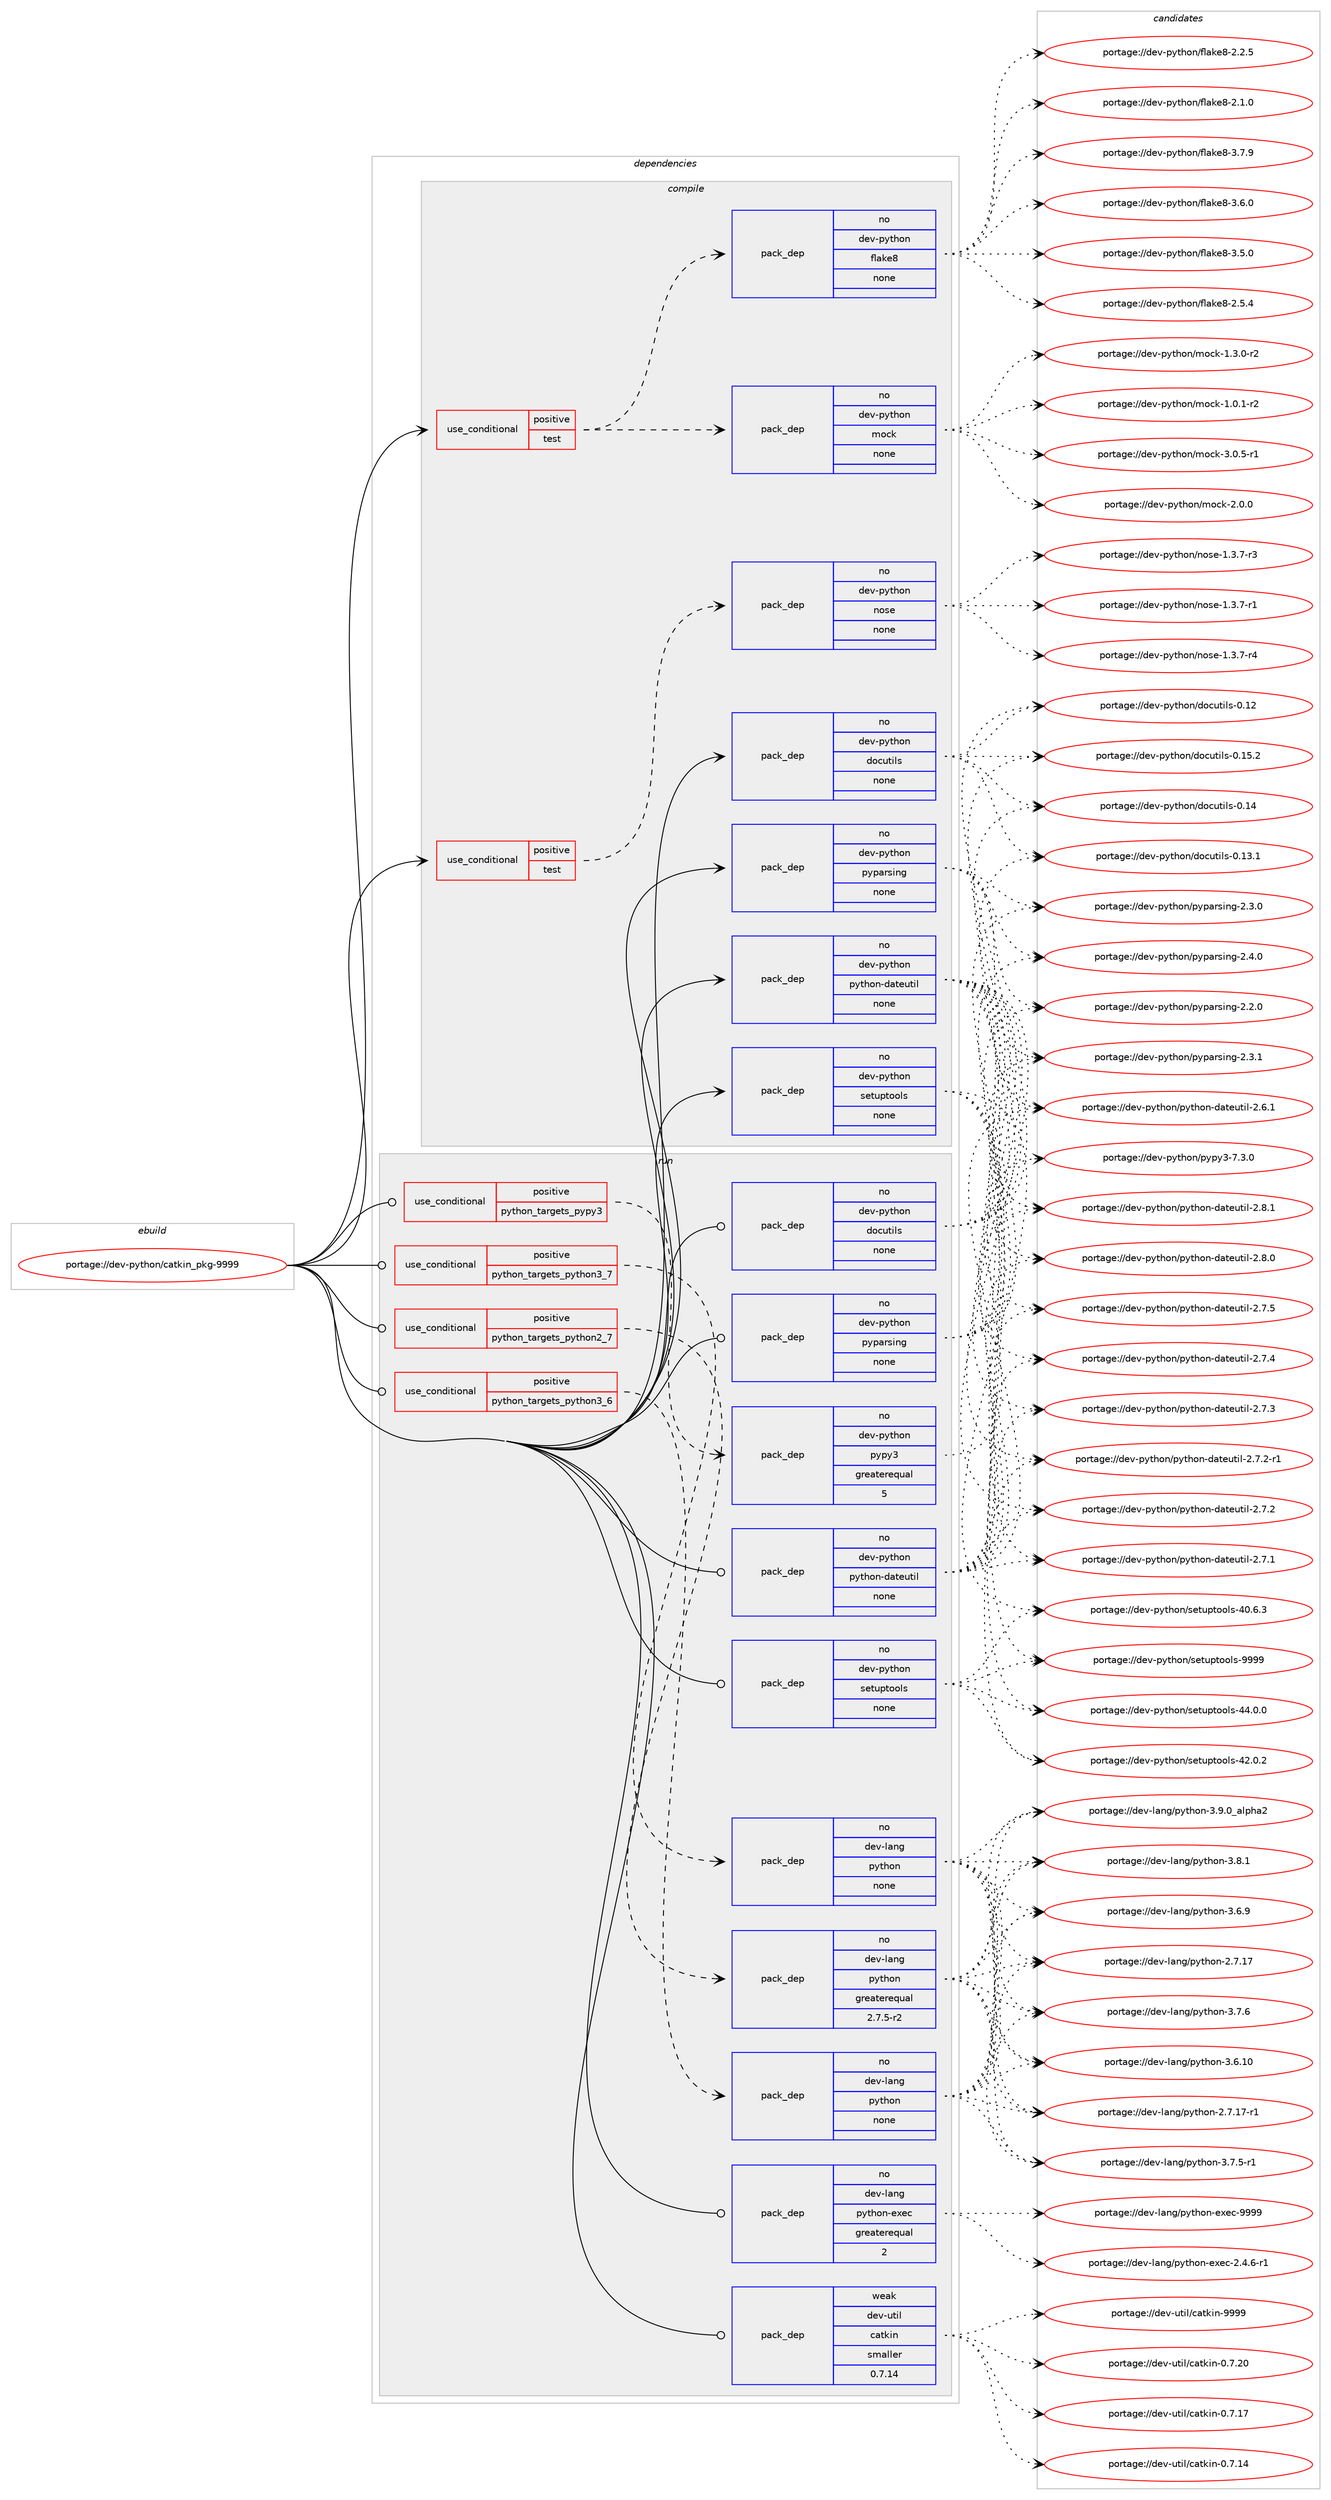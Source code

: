 digraph prolog {

# *************
# Graph options
# *************

newrank=true;
concentrate=true;
compound=true;
graph [rankdir=LR,fontname=Helvetica,fontsize=10,ranksep=1.5];#, ranksep=2.5, nodesep=0.2];
edge  [arrowhead=vee];
node  [fontname=Helvetica,fontsize=10];

# **********
# The ebuild
# **********

subgraph cluster_leftcol {
color=gray;
rank=same;
label=<<i>ebuild</i>>;
id [label="portage://dev-python/catkin_pkg-9999", color=red, width=4, href="../dev-python/catkin_pkg-9999.svg"];
}

# ****************
# The dependencies
# ****************

subgraph cluster_midcol {
color=gray;
label=<<i>dependencies</i>>;
subgraph cluster_compile {
fillcolor="#eeeeee";
style=filled;
label=<<i>compile</i>>;
subgraph cond117993 {
dependency467893 [label=<<TABLE BORDER="0" CELLBORDER="1" CELLSPACING="0" CELLPADDING="4"><TR><TD ROWSPAN="3" CELLPADDING="10">use_conditional</TD></TR><TR><TD>positive</TD></TR><TR><TD>test</TD></TR></TABLE>>, shape=none, color=red];
subgraph pack344893 {
dependency467894 [label=<<TABLE BORDER="0" CELLBORDER="1" CELLSPACING="0" CELLPADDING="4" WIDTH="220"><TR><TD ROWSPAN="6" CELLPADDING="30">pack_dep</TD></TR><TR><TD WIDTH="110">no</TD></TR><TR><TD>dev-python</TD></TR><TR><TD>flake8</TD></TR><TR><TD>none</TD></TR><TR><TD></TD></TR></TABLE>>, shape=none, color=blue];
}
dependency467893:e -> dependency467894:w [weight=20,style="dashed",arrowhead="vee"];
subgraph pack344894 {
dependency467895 [label=<<TABLE BORDER="0" CELLBORDER="1" CELLSPACING="0" CELLPADDING="4" WIDTH="220"><TR><TD ROWSPAN="6" CELLPADDING="30">pack_dep</TD></TR><TR><TD WIDTH="110">no</TD></TR><TR><TD>dev-python</TD></TR><TR><TD>mock</TD></TR><TR><TD>none</TD></TR><TR><TD></TD></TR></TABLE>>, shape=none, color=blue];
}
dependency467893:e -> dependency467895:w [weight=20,style="dashed",arrowhead="vee"];
}
id:e -> dependency467893:w [weight=20,style="solid",arrowhead="vee"];
subgraph cond117994 {
dependency467896 [label=<<TABLE BORDER="0" CELLBORDER="1" CELLSPACING="0" CELLPADDING="4"><TR><TD ROWSPAN="3" CELLPADDING="10">use_conditional</TD></TR><TR><TD>positive</TD></TR><TR><TD>test</TD></TR></TABLE>>, shape=none, color=red];
subgraph pack344895 {
dependency467897 [label=<<TABLE BORDER="0" CELLBORDER="1" CELLSPACING="0" CELLPADDING="4" WIDTH="220"><TR><TD ROWSPAN="6" CELLPADDING="30">pack_dep</TD></TR><TR><TD WIDTH="110">no</TD></TR><TR><TD>dev-python</TD></TR><TR><TD>nose</TD></TR><TR><TD>none</TD></TR><TR><TD></TD></TR></TABLE>>, shape=none, color=blue];
}
dependency467896:e -> dependency467897:w [weight=20,style="dashed",arrowhead="vee"];
}
id:e -> dependency467896:w [weight=20,style="solid",arrowhead="vee"];
subgraph pack344896 {
dependency467898 [label=<<TABLE BORDER="0" CELLBORDER="1" CELLSPACING="0" CELLPADDING="4" WIDTH="220"><TR><TD ROWSPAN="6" CELLPADDING="30">pack_dep</TD></TR><TR><TD WIDTH="110">no</TD></TR><TR><TD>dev-python</TD></TR><TR><TD>docutils</TD></TR><TR><TD>none</TD></TR><TR><TD></TD></TR></TABLE>>, shape=none, color=blue];
}
id:e -> dependency467898:w [weight=20,style="solid",arrowhead="vee"];
subgraph pack344897 {
dependency467899 [label=<<TABLE BORDER="0" CELLBORDER="1" CELLSPACING="0" CELLPADDING="4" WIDTH="220"><TR><TD ROWSPAN="6" CELLPADDING="30">pack_dep</TD></TR><TR><TD WIDTH="110">no</TD></TR><TR><TD>dev-python</TD></TR><TR><TD>pyparsing</TD></TR><TR><TD>none</TD></TR><TR><TD></TD></TR></TABLE>>, shape=none, color=blue];
}
id:e -> dependency467899:w [weight=20,style="solid",arrowhead="vee"];
subgraph pack344898 {
dependency467900 [label=<<TABLE BORDER="0" CELLBORDER="1" CELLSPACING="0" CELLPADDING="4" WIDTH="220"><TR><TD ROWSPAN="6" CELLPADDING="30">pack_dep</TD></TR><TR><TD WIDTH="110">no</TD></TR><TR><TD>dev-python</TD></TR><TR><TD>python-dateutil</TD></TR><TR><TD>none</TD></TR><TR><TD></TD></TR></TABLE>>, shape=none, color=blue];
}
id:e -> dependency467900:w [weight=20,style="solid",arrowhead="vee"];
subgraph pack344899 {
dependency467901 [label=<<TABLE BORDER="0" CELLBORDER="1" CELLSPACING="0" CELLPADDING="4" WIDTH="220"><TR><TD ROWSPAN="6" CELLPADDING="30">pack_dep</TD></TR><TR><TD WIDTH="110">no</TD></TR><TR><TD>dev-python</TD></TR><TR><TD>setuptools</TD></TR><TR><TD>none</TD></TR><TR><TD></TD></TR></TABLE>>, shape=none, color=blue];
}
id:e -> dependency467901:w [weight=20,style="solid",arrowhead="vee"];
}
subgraph cluster_compileandrun {
fillcolor="#eeeeee";
style=filled;
label=<<i>compile and run</i>>;
}
subgraph cluster_run {
fillcolor="#eeeeee";
style=filled;
label=<<i>run</i>>;
subgraph cond117995 {
dependency467902 [label=<<TABLE BORDER="0" CELLBORDER="1" CELLSPACING="0" CELLPADDING="4"><TR><TD ROWSPAN="3" CELLPADDING="10">use_conditional</TD></TR><TR><TD>positive</TD></TR><TR><TD>python_targets_pypy3</TD></TR></TABLE>>, shape=none, color=red];
subgraph pack344900 {
dependency467903 [label=<<TABLE BORDER="0" CELLBORDER="1" CELLSPACING="0" CELLPADDING="4" WIDTH="220"><TR><TD ROWSPAN="6" CELLPADDING="30">pack_dep</TD></TR><TR><TD WIDTH="110">no</TD></TR><TR><TD>dev-python</TD></TR><TR><TD>pypy3</TD></TR><TR><TD>greaterequal</TD></TR><TR><TD>5</TD></TR></TABLE>>, shape=none, color=blue];
}
dependency467902:e -> dependency467903:w [weight=20,style="dashed",arrowhead="vee"];
}
id:e -> dependency467902:w [weight=20,style="solid",arrowhead="odot"];
subgraph cond117996 {
dependency467904 [label=<<TABLE BORDER="0" CELLBORDER="1" CELLSPACING="0" CELLPADDING="4"><TR><TD ROWSPAN="3" CELLPADDING="10">use_conditional</TD></TR><TR><TD>positive</TD></TR><TR><TD>python_targets_python2_7</TD></TR></TABLE>>, shape=none, color=red];
subgraph pack344901 {
dependency467905 [label=<<TABLE BORDER="0" CELLBORDER="1" CELLSPACING="0" CELLPADDING="4" WIDTH="220"><TR><TD ROWSPAN="6" CELLPADDING="30">pack_dep</TD></TR><TR><TD WIDTH="110">no</TD></TR><TR><TD>dev-lang</TD></TR><TR><TD>python</TD></TR><TR><TD>greaterequal</TD></TR><TR><TD>2.7.5-r2</TD></TR></TABLE>>, shape=none, color=blue];
}
dependency467904:e -> dependency467905:w [weight=20,style="dashed",arrowhead="vee"];
}
id:e -> dependency467904:w [weight=20,style="solid",arrowhead="odot"];
subgraph cond117997 {
dependency467906 [label=<<TABLE BORDER="0" CELLBORDER="1" CELLSPACING="0" CELLPADDING="4"><TR><TD ROWSPAN="3" CELLPADDING="10">use_conditional</TD></TR><TR><TD>positive</TD></TR><TR><TD>python_targets_python3_6</TD></TR></TABLE>>, shape=none, color=red];
subgraph pack344902 {
dependency467907 [label=<<TABLE BORDER="0" CELLBORDER="1" CELLSPACING="0" CELLPADDING="4" WIDTH="220"><TR><TD ROWSPAN="6" CELLPADDING="30">pack_dep</TD></TR><TR><TD WIDTH="110">no</TD></TR><TR><TD>dev-lang</TD></TR><TR><TD>python</TD></TR><TR><TD>none</TD></TR><TR><TD></TD></TR></TABLE>>, shape=none, color=blue];
}
dependency467906:e -> dependency467907:w [weight=20,style="dashed",arrowhead="vee"];
}
id:e -> dependency467906:w [weight=20,style="solid",arrowhead="odot"];
subgraph cond117998 {
dependency467908 [label=<<TABLE BORDER="0" CELLBORDER="1" CELLSPACING="0" CELLPADDING="4"><TR><TD ROWSPAN="3" CELLPADDING="10">use_conditional</TD></TR><TR><TD>positive</TD></TR><TR><TD>python_targets_python3_7</TD></TR></TABLE>>, shape=none, color=red];
subgraph pack344903 {
dependency467909 [label=<<TABLE BORDER="0" CELLBORDER="1" CELLSPACING="0" CELLPADDING="4" WIDTH="220"><TR><TD ROWSPAN="6" CELLPADDING="30">pack_dep</TD></TR><TR><TD WIDTH="110">no</TD></TR><TR><TD>dev-lang</TD></TR><TR><TD>python</TD></TR><TR><TD>none</TD></TR><TR><TD></TD></TR></TABLE>>, shape=none, color=blue];
}
dependency467908:e -> dependency467909:w [weight=20,style="dashed",arrowhead="vee"];
}
id:e -> dependency467908:w [weight=20,style="solid",arrowhead="odot"];
subgraph pack344904 {
dependency467910 [label=<<TABLE BORDER="0" CELLBORDER="1" CELLSPACING="0" CELLPADDING="4" WIDTH="220"><TR><TD ROWSPAN="6" CELLPADDING="30">pack_dep</TD></TR><TR><TD WIDTH="110">no</TD></TR><TR><TD>dev-lang</TD></TR><TR><TD>python-exec</TD></TR><TR><TD>greaterequal</TD></TR><TR><TD>2</TD></TR></TABLE>>, shape=none, color=blue];
}
id:e -> dependency467910:w [weight=20,style="solid",arrowhead="odot"];
subgraph pack344905 {
dependency467911 [label=<<TABLE BORDER="0" CELLBORDER="1" CELLSPACING="0" CELLPADDING="4" WIDTH="220"><TR><TD ROWSPAN="6" CELLPADDING="30">pack_dep</TD></TR><TR><TD WIDTH="110">no</TD></TR><TR><TD>dev-python</TD></TR><TR><TD>docutils</TD></TR><TR><TD>none</TD></TR><TR><TD></TD></TR></TABLE>>, shape=none, color=blue];
}
id:e -> dependency467911:w [weight=20,style="solid",arrowhead="odot"];
subgraph pack344906 {
dependency467912 [label=<<TABLE BORDER="0" CELLBORDER="1" CELLSPACING="0" CELLPADDING="4" WIDTH="220"><TR><TD ROWSPAN="6" CELLPADDING="30">pack_dep</TD></TR><TR><TD WIDTH="110">no</TD></TR><TR><TD>dev-python</TD></TR><TR><TD>pyparsing</TD></TR><TR><TD>none</TD></TR><TR><TD></TD></TR></TABLE>>, shape=none, color=blue];
}
id:e -> dependency467912:w [weight=20,style="solid",arrowhead="odot"];
subgraph pack344907 {
dependency467913 [label=<<TABLE BORDER="0" CELLBORDER="1" CELLSPACING="0" CELLPADDING="4" WIDTH="220"><TR><TD ROWSPAN="6" CELLPADDING="30">pack_dep</TD></TR><TR><TD WIDTH="110">no</TD></TR><TR><TD>dev-python</TD></TR><TR><TD>python-dateutil</TD></TR><TR><TD>none</TD></TR><TR><TD></TD></TR></TABLE>>, shape=none, color=blue];
}
id:e -> dependency467913:w [weight=20,style="solid",arrowhead="odot"];
subgraph pack344908 {
dependency467914 [label=<<TABLE BORDER="0" CELLBORDER="1" CELLSPACING="0" CELLPADDING="4" WIDTH="220"><TR><TD ROWSPAN="6" CELLPADDING="30">pack_dep</TD></TR><TR><TD WIDTH="110">no</TD></TR><TR><TD>dev-python</TD></TR><TR><TD>setuptools</TD></TR><TR><TD>none</TD></TR><TR><TD></TD></TR></TABLE>>, shape=none, color=blue];
}
id:e -> dependency467914:w [weight=20,style="solid",arrowhead="odot"];
subgraph pack344909 {
dependency467915 [label=<<TABLE BORDER="0" CELLBORDER="1" CELLSPACING="0" CELLPADDING="4" WIDTH="220"><TR><TD ROWSPAN="6" CELLPADDING="30">pack_dep</TD></TR><TR><TD WIDTH="110">weak</TD></TR><TR><TD>dev-util</TD></TR><TR><TD>catkin</TD></TR><TR><TD>smaller</TD></TR><TR><TD>0.7.14</TD></TR></TABLE>>, shape=none, color=blue];
}
id:e -> dependency467915:w [weight=20,style="solid",arrowhead="odot"];
}
}

# **************
# The candidates
# **************

subgraph cluster_choices {
rank=same;
color=gray;
label=<<i>candidates</i>>;

subgraph choice344893 {
color=black;
nodesep=1;
choice10010111845112121116104111110471021089710710156455146554657 [label="portage://dev-python/flake8-3.7.9", color=red, width=4,href="../dev-python/flake8-3.7.9.svg"];
choice10010111845112121116104111110471021089710710156455146544648 [label="portage://dev-python/flake8-3.6.0", color=red, width=4,href="../dev-python/flake8-3.6.0.svg"];
choice10010111845112121116104111110471021089710710156455146534648 [label="portage://dev-python/flake8-3.5.0", color=red, width=4,href="../dev-python/flake8-3.5.0.svg"];
choice10010111845112121116104111110471021089710710156455046534652 [label="portage://dev-python/flake8-2.5.4", color=red, width=4,href="../dev-python/flake8-2.5.4.svg"];
choice10010111845112121116104111110471021089710710156455046504653 [label="portage://dev-python/flake8-2.2.5", color=red, width=4,href="../dev-python/flake8-2.2.5.svg"];
choice10010111845112121116104111110471021089710710156455046494648 [label="portage://dev-python/flake8-2.1.0", color=red, width=4,href="../dev-python/flake8-2.1.0.svg"];
dependency467894:e -> choice10010111845112121116104111110471021089710710156455146554657:w [style=dotted,weight="100"];
dependency467894:e -> choice10010111845112121116104111110471021089710710156455146544648:w [style=dotted,weight="100"];
dependency467894:e -> choice10010111845112121116104111110471021089710710156455146534648:w [style=dotted,weight="100"];
dependency467894:e -> choice10010111845112121116104111110471021089710710156455046534652:w [style=dotted,weight="100"];
dependency467894:e -> choice10010111845112121116104111110471021089710710156455046504653:w [style=dotted,weight="100"];
dependency467894:e -> choice10010111845112121116104111110471021089710710156455046494648:w [style=dotted,weight="100"];
}
subgraph choice344894 {
color=black;
nodesep=1;
choice1001011184511212111610411111047109111991074551464846534511449 [label="portage://dev-python/mock-3.0.5-r1", color=red, width=4,href="../dev-python/mock-3.0.5-r1.svg"];
choice100101118451121211161041111104710911199107455046484648 [label="portage://dev-python/mock-2.0.0", color=red, width=4,href="../dev-python/mock-2.0.0.svg"];
choice1001011184511212111610411111047109111991074549465146484511450 [label="portage://dev-python/mock-1.3.0-r2", color=red, width=4,href="../dev-python/mock-1.3.0-r2.svg"];
choice1001011184511212111610411111047109111991074549464846494511450 [label="portage://dev-python/mock-1.0.1-r2", color=red, width=4,href="../dev-python/mock-1.0.1-r2.svg"];
dependency467895:e -> choice1001011184511212111610411111047109111991074551464846534511449:w [style=dotted,weight="100"];
dependency467895:e -> choice100101118451121211161041111104710911199107455046484648:w [style=dotted,weight="100"];
dependency467895:e -> choice1001011184511212111610411111047109111991074549465146484511450:w [style=dotted,weight="100"];
dependency467895:e -> choice1001011184511212111610411111047109111991074549464846494511450:w [style=dotted,weight="100"];
}
subgraph choice344895 {
color=black;
nodesep=1;
choice10010111845112121116104111110471101111151014549465146554511452 [label="portage://dev-python/nose-1.3.7-r4", color=red, width=4,href="../dev-python/nose-1.3.7-r4.svg"];
choice10010111845112121116104111110471101111151014549465146554511451 [label="portage://dev-python/nose-1.3.7-r3", color=red, width=4,href="../dev-python/nose-1.3.7-r3.svg"];
choice10010111845112121116104111110471101111151014549465146554511449 [label="portage://dev-python/nose-1.3.7-r1", color=red, width=4,href="../dev-python/nose-1.3.7-r1.svg"];
dependency467897:e -> choice10010111845112121116104111110471101111151014549465146554511452:w [style=dotted,weight="100"];
dependency467897:e -> choice10010111845112121116104111110471101111151014549465146554511451:w [style=dotted,weight="100"];
dependency467897:e -> choice10010111845112121116104111110471101111151014549465146554511449:w [style=dotted,weight="100"];
}
subgraph choice344896 {
color=black;
nodesep=1;
choice10010111845112121116104111110471001119911711610510811545484649534650 [label="portage://dev-python/docutils-0.15.2", color=red, width=4,href="../dev-python/docutils-0.15.2.svg"];
choice1001011184511212111610411111047100111991171161051081154548464952 [label="portage://dev-python/docutils-0.14", color=red, width=4,href="../dev-python/docutils-0.14.svg"];
choice10010111845112121116104111110471001119911711610510811545484649514649 [label="portage://dev-python/docutils-0.13.1", color=red, width=4,href="../dev-python/docutils-0.13.1.svg"];
choice1001011184511212111610411111047100111991171161051081154548464950 [label="portage://dev-python/docutils-0.12", color=red, width=4,href="../dev-python/docutils-0.12.svg"];
dependency467898:e -> choice10010111845112121116104111110471001119911711610510811545484649534650:w [style=dotted,weight="100"];
dependency467898:e -> choice1001011184511212111610411111047100111991171161051081154548464952:w [style=dotted,weight="100"];
dependency467898:e -> choice10010111845112121116104111110471001119911711610510811545484649514649:w [style=dotted,weight="100"];
dependency467898:e -> choice1001011184511212111610411111047100111991171161051081154548464950:w [style=dotted,weight="100"];
}
subgraph choice344897 {
color=black;
nodesep=1;
choice100101118451121211161041111104711212111297114115105110103455046524648 [label="portage://dev-python/pyparsing-2.4.0", color=red, width=4,href="../dev-python/pyparsing-2.4.0.svg"];
choice100101118451121211161041111104711212111297114115105110103455046514649 [label="portage://dev-python/pyparsing-2.3.1", color=red, width=4,href="../dev-python/pyparsing-2.3.1.svg"];
choice100101118451121211161041111104711212111297114115105110103455046514648 [label="portage://dev-python/pyparsing-2.3.0", color=red, width=4,href="../dev-python/pyparsing-2.3.0.svg"];
choice100101118451121211161041111104711212111297114115105110103455046504648 [label="portage://dev-python/pyparsing-2.2.0", color=red, width=4,href="../dev-python/pyparsing-2.2.0.svg"];
dependency467899:e -> choice100101118451121211161041111104711212111297114115105110103455046524648:w [style=dotted,weight="100"];
dependency467899:e -> choice100101118451121211161041111104711212111297114115105110103455046514649:w [style=dotted,weight="100"];
dependency467899:e -> choice100101118451121211161041111104711212111297114115105110103455046514648:w [style=dotted,weight="100"];
dependency467899:e -> choice100101118451121211161041111104711212111297114115105110103455046504648:w [style=dotted,weight="100"];
}
subgraph choice344898 {
color=black;
nodesep=1;
choice10010111845112121116104111110471121211161041111104510097116101117116105108455046564649 [label="portage://dev-python/python-dateutil-2.8.1", color=red, width=4,href="../dev-python/python-dateutil-2.8.1.svg"];
choice10010111845112121116104111110471121211161041111104510097116101117116105108455046564648 [label="portage://dev-python/python-dateutil-2.8.0", color=red, width=4,href="../dev-python/python-dateutil-2.8.0.svg"];
choice10010111845112121116104111110471121211161041111104510097116101117116105108455046554653 [label="portage://dev-python/python-dateutil-2.7.5", color=red, width=4,href="../dev-python/python-dateutil-2.7.5.svg"];
choice10010111845112121116104111110471121211161041111104510097116101117116105108455046554652 [label="portage://dev-python/python-dateutil-2.7.4", color=red, width=4,href="../dev-python/python-dateutil-2.7.4.svg"];
choice10010111845112121116104111110471121211161041111104510097116101117116105108455046554651 [label="portage://dev-python/python-dateutil-2.7.3", color=red, width=4,href="../dev-python/python-dateutil-2.7.3.svg"];
choice100101118451121211161041111104711212111610411111045100971161011171161051084550465546504511449 [label="portage://dev-python/python-dateutil-2.7.2-r1", color=red, width=4,href="../dev-python/python-dateutil-2.7.2-r1.svg"];
choice10010111845112121116104111110471121211161041111104510097116101117116105108455046554650 [label="portage://dev-python/python-dateutil-2.7.2", color=red, width=4,href="../dev-python/python-dateutil-2.7.2.svg"];
choice10010111845112121116104111110471121211161041111104510097116101117116105108455046554649 [label="portage://dev-python/python-dateutil-2.7.1", color=red, width=4,href="../dev-python/python-dateutil-2.7.1.svg"];
choice10010111845112121116104111110471121211161041111104510097116101117116105108455046544649 [label="portage://dev-python/python-dateutil-2.6.1", color=red, width=4,href="../dev-python/python-dateutil-2.6.1.svg"];
dependency467900:e -> choice10010111845112121116104111110471121211161041111104510097116101117116105108455046564649:w [style=dotted,weight="100"];
dependency467900:e -> choice10010111845112121116104111110471121211161041111104510097116101117116105108455046564648:w [style=dotted,weight="100"];
dependency467900:e -> choice10010111845112121116104111110471121211161041111104510097116101117116105108455046554653:w [style=dotted,weight="100"];
dependency467900:e -> choice10010111845112121116104111110471121211161041111104510097116101117116105108455046554652:w [style=dotted,weight="100"];
dependency467900:e -> choice10010111845112121116104111110471121211161041111104510097116101117116105108455046554651:w [style=dotted,weight="100"];
dependency467900:e -> choice100101118451121211161041111104711212111610411111045100971161011171161051084550465546504511449:w [style=dotted,weight="100"];
dependency467900:e -> choice10010111845112121116104111110471121211161041111104510097116101117116105108455046554650:w [style=dotted,weight="100"];
dependency467900:e -> choice10010111845112121116104111110471121211161041111104510097116101117116105108455046554649:w [style=dotted,weight="100"];
dependency467900:e -> choice10010111845112121116104111110471121211161041111104510097116101117116105108455046544649:w [style=dotted,weight="100"];
}
subgraph choice344899 {
color=black;
nodesep=1;
choice10010111845112121116104111110471151011161171121161111111081154557575757 [label="portage://dev-python/setuptools-9999", color=red, width=4,href="../dev-python/setuptools-9999.svg"];
choice100101118451121211161041111104711510111611711211611111110811545525246484648 [label="portage://dev-python/setuptools-44.0.0", color=red, width=4,href="../dev-python/setuptools-44.0.0.svg"];
choice100101118451121211161041111104711510111611711211611111110811545525046484650 [label="portage://dev-python/setuptools-42.0.2", color=red, width=4,href="../dev-python/setuptools-42.0.2.svg"];
choice100101118451121211161041111104711510111611711211611111110811545524846544651 [label="portage://dev-python/setuptools-40.6.3", color=red, width=4,href="../dev-python/setuptools-40.6.3.svg"];
dependency467901:e -> choice10010111845112121116104111110471151011161171121161111111081154557575757:w [style=dotted,weight="100"];
dependency467901:e -> choice100101118451121211161041111104711510111611711211611111110811545525246484648:w [style=dotted,weight="100"];
dependency467901:e -> choice100101118451121211161041111104711510111611711211611111110811545525046484650:w [style=dotted,weight="100"];
dependency467901:e -> choice100101118451121211161041111104711510111611711211611111110811545524846544651:w [style=dotted,weight="100"];
}
subgraph choice344900 {
color=black;
nodesep=1;
choice100101118451121211161041111104711212111212151455546514648 [label="portage://dev-python/pypy3-7.3.0", color=red, width=4,href="../dev-python/pypy3-7.3.0.svg"];
dependency467903:e -> choice100101118451121211161041111104711212111212151455546514648:w [style=dotted,weight="100"];
}
subgraph choice344901 {
color=black;
nodesep=1;
choice10010111845108971101034711212111610411111045514657464895971081121049750 [label="portage://dev-lang/python-3.9.0_alpha2", color=red, width=4,href="../dev-lang/python-3.9.0_alpha2.svg"];
choice100101118451089711010347112121116104111110455146564649 [label="portage://dev-lang/python-3.8.1", color=red, width=4,href="../dev-lang/python-3.8.1.svg"];
choice100101118451089711010347112121116104111110455146554654 [label="portage://dev-lang/python-3.7.6", color=red, width=4,href="../dev-lang/python-3.7.6.svg"];
choice1001011184510897110103471121211161041111104551465546534511449 [label="portage://dev-lang/python-3.7.5-r1", color=red, width=4,href="../dev-lang/python-3.7.5-r1.svg"];
choice100101118451089711010347112121116104111110455146544657 [label="portage://dev-lang/python-3.6.9", color=red, width=4,href="../dev-lang/python-3.6.9.svg"];
choice10010111845108971101034711212111610411111045514654464948 [label="portage://dev-lang/python-3.6.10", color=red, width=4,href="../dev-lang/python-3.6.10.svg"];
choice100101118451089711010347112121116104111110455046554649554511449 [label="portage://dev-lang/python-2.7.17-r1", color=red, width=4,href="../dev-lang/python-2.7.17-r1.svg"];
choice10010111845108971101034711212111610411111045504655464955 [label="portage://dev-lang/python-2.7.17", color=red, width=4,href="../dev-lang/python-2.7.17.svg"];
dependency467905:e -> choice10010111845108971101034711212111610411111045514657464895971081121049750:w [style=dotted,weight="100"];
dependency467905:e -> choice100101118451089711010347112121116104111110455146564649:w [style=dotted,weight="100"];
dependency467905:e -> choice100101118451089711010347112121116104111110455146554654:w [style=dotted,weight="100"];
dependency467905:e -> choice1001011184510897110103471121211161041111104551465546534511449:w [style=dotted,weight="100"];
dependency467905:e -> choice100101118451089711010347112121116104111110455146544657:w [style=dotted,weight="100"];
dependency467905:e -> choice10010111845108971101034711212111610411111045514654464948:w [style=dotted,weight="100"];
dependency467905:e -> choice100101118451089711010347112121116104111110455046554649554511449:w [style=dotted,weight="100"];
dependency467905:e -> choice10010111845108971101034711212111610411111045504655464955:w [style=dotted,weight="100"];
}
subgraph choice344902 {
color=black;
nodesep=1;
choice10010111845108971101034711212111610411111045514657464895971081121049750 [label="portage://dev-lang/python-3.9.0_alpha2", color=red, width=4,href="../dev-lang/python-3.9.0_alpha2.svg"];
choice100101118451089711010347112121116104111110455146564649 [label="portage://dev-lang/python-3.8.1", color=red, width=4,href="../dev-lang/python-3.8.1.svg"];
choice100101118451089711010347112121116104111110455146554654 [label="portage://dev-lang/python-3.7.6", color=red, width=4,href="../dev-lang/python-3.7.6.svg"];
choice1001011184510897110103471121211161041111104551465546534511449 [label="portage://dev-lang/python-3.7.5-r1", color=red, width=4,href="../dev-lang/python-3.7.5-r1.svg"];
choice100101118451089711010347112121116104111110455146544657 [label="portage://dev-lang/python-3.6.9", color=red, width=4,href="../dev-lang/python-3.6.9.svg"];
choice10010111845108971101034711212111610411111045514654464948 [label="portage://dev-lang/python-3.6.10", color=red, width=4,href="../dev-lang/python-3.6.10.svg"];
choice100101118451089711010347112121116104111110455046554649554511449 [label="portage://dev-lang/python-2.7.17-r1", color=red, width=4,href="../dev-lang/python-2.7.17-r1.svg"];
choice10010111845108971101034711212111610411111045504655464955 [label="portage://dev-lang/python-2.7.17", color=red, width=4,href="../dev-lang/python-2.7.17.svg"];
dependency467907:e -> choice10010111845108971101034711212111610411111045514657464895971081121049750:w [style=dotted,weight="100"];
dependency467907:e -> choice100101118451089711010347112121116104111110455146564649:w [style=dotted,weight="100"];
dependency467907:e -> choice100101118451089711010347112121116104111110455146554654:w [style=dotted,weight="100"];
dependency467907:e -> choice1001011184510897110103471121211161041111104551465546534511449:w [style=dotted,weight="100"];
dependency467907:e -> choice100101118451089711010347112121116104111110455146544657:w [style=dotted,weight="100"];
dependency467907:e -> choice10010111845108971101034711212111610411111045514654464948:w [style=dotted,weight="100"];
dependency467907:e -> choice100101118451089711010347112121116104111110455046554649554511449:w [style=dotted,weight="100"];
dependency467907:e -> choice10010111845108971101034711212111610411111045504655464955:w [style=dotted,weight="100"];
}
subgraph choice344903 {
color=black;
nodesep=1;
choice10010111845108971101034711212111610411111045514657464895971081121049750 [label="portage://dev-lang/python-3.9.0_alpha2", color=red, width=4,href="../dev-lang/python-3.9.0_alpha2.svg"];
choice100101118451089711010347112121116104111110455146564649 [label="portage://dev-lang/python-3.8.1", color=red, width=4,href="../dev-lang/python-3.8.1.svg"];
choice100101118451089711010347112121116104111110455146554654 [label="portage://dev-lang/python-3.7.6", color=red, width=4,href="../dev-lang/python-3.7.6.svg"];
choice1001011184510897110103471121211161041111104551465546534511449 [label="portage://dev-lang/python-3.7.5-r1", color=red, width=4,href="../dev-lang/python-3.7.5-r1.svg"];
choice100101118451089711010347112121116104111110455146544657 [label="portage://dev-lang/python-3.6.9", color=red, width=4,href="../dev-lang/python-3.6.9.svg"];
choice10010111845108971101034711212111610411111045514654464948 [label="portage://dev-lang/python-3.6.10", color=red, width=4,href="../dev-lang/python-3.6.10.svg"];
choice100101118451089711010347112121116104111110455046554649554511449 [label="portage://dev-lang/python-2.7.17-r1", color=red, width=4,href="../dev-lang/python-2.7.17-r1.svg"];
choice10010111845108971101034711212111610411111045504655464955 [label="portage://dev-lang/python-2.7.17", color=red, width=4,href="../dev-lang/python-2.7.17.svg"];
dependency467909:e -> choice10010111845108971101034711212111610411111045514657464895971081121049750:w [style=dotted,weight="100"];
dependency467909:e -> choice100101118451089711010347112121116104111110455146564649:w [style=dotted,weight="100"];
dependency467909:e -> choice100101118451089711010347112121116104111110455146554654:w [style=dotted,weight="100"];
dependency467909:e -> choice1001011184510897110103471121211161041111104551465546534511449:w [style=dotted,weight="100"];
dependency467909:e -> choice100101118451089711010347112121116104111110455146544657:w [style=dotted,weight="100"];
dependency467909:e -> choice10010111845108971101034711212111610411111045514654464948:w [style=dotted,weight="100"];
dependency467909:e -> choice100101118451089711010347112121116104111110455046554649554511449:w [style=dotted,weight="100"];
dependency467909:e -> choice10010111845108971101034711212111610411111045504655464955:w [style=dotted,weight="100"];
}
subgraph choice344904 {
color=black;
nodesep=1;
choice10010111845108971101034711212111610411111045101120101994557575757 [label="portage://dev-lang/python-exec-9999", color=red, width=4,href="../dev-lang/python-exec-9999.svg"];
choice10010111845108971101034711212111610411111045101120101994550465246544511449 [label="portage://dev-lang/python-exec-2.4.6-r1", color=red, width=4,href="../dev-lang/python-exec-2.4.6-r1.svg"];
dependency467910:e -> choice10010111845108971101034711212111610411111045101120101994557575757:w [style=dotted,weight="100"];
dependency467910:e -> choice10010111845108971101034711212111610411111045101120101994550465246544511449:w [style=dotted,weight="100"];
}
subgraph choice344905 {
color=black;
nodesep=1;
choice10010111845112121116104111110471001119911711610510811545484649534650 [label="portage://dev-python/docutils-0.15.2", color=red, width=4,href="../dev-python/docutils-0.15.2.svg"];
choice1001011184511212111610411111047100111991171161051081154548464952 [label="portage://dev-python/docutils-0.14", color=red, width=4,href="../dev-python/docutils-0.14.svg"];
choice10010111845112121116104111110471001119911711610510811545484649514649 [label="portage://dev-python/docutils-0.13.1", color=red, width=4,href="../dev-python/docutils-0.13.1.svg"];
choice1001011184511212111610411111047100111991171161051081154548464950 [label="portage://dev-python/docutils-0.12", color=red, width=4,href="../dev-python/docutils-0.12.svg"];
dependency467911:e -> choice10010111845112121116104111110471001119911711610510811545484649534650:w [style=dotted,weight="100"];
dependency467911:e -> choice1001011184511212111610411111047100111991171161051081154548464952:w [style=dotted,weight="100"];
dependency467911:e -> choice10010111845112121116104111110471001119911711610510811545484649514649:w [style=dotted,weight="100"];
dependency467911:e -> choice1001011184511212111610411111047100111991171161051081154548464950:w [style=dotted,weight="100"];
}
subgraph choice344906 {
color=black;
nodesep=1;
choice100101118451121211161041111104711212111297114115105110103455046524648 [label="portage://dev-python/pyparsing-2.4.0", color=red, width=4,href="../dev-python/pyparsing-2.4.0.svg"];
choice100101118451121211161041111104711212111297114115105110103455046514649 [label="portage://dev-python/pyparsing-2.3.1", color=red, width=4,href="../dev-python/pyparsing-2.3.1.svg"];
choice100101118451121211161041111104711212111297114115105110103455046514648 [label="portage://dev-python/pyparsing-2.3.0", color=red, width=4,href="../dev-python/pyparsing-2.3.0.svg"];
choice100101118451121211161041111104711212111297114115105110103455046504648 [label="portage://dev-python/pyparsing-2.2.0", color=red, width=4,href="../dev-python/pyparsing-2.2.0.svg"];
dependency467912:e -> choice100101118451121211161041111104711212111297114115105110103455046524648:w [style=dotted,weight="100"];
dependency467912:e -> choice100101118451121211161041111104711212111297114115105110103455046514649:w [style=dotted,weight="100"];
dependency467912:e -> choice100101118451121211161041111104711212111297114115105110103455046514648:w [style=dotted,weight="100"];
dependency467912:e -> choice100101118451121211161041111104711212111297114115105110103455046504648:w [style=dotted,weight="100"];
}
subgraph choice344907 {
color=black;
nodesep=1;
choice10010111845112121116104111110471121211161041111104510097116101117116105108455046564649 [label="portage://dev-python/python-dateutil-2.8.1", color=red, width=4,href="../dev-python/python-dateutil-2.8.1.svg"];
choice10010111845112121116104111110471121211161041111104510097116101117116105108455046564648 [label="portage://dev-python/python-dateutil-2.8.0", color=red, width=4,href="../dev-python/python-dateutil-2.8.0.svg"];
choice10010111845112121116104111110471121211161041111104510097116101117116105108455046554653 [label="portage://dev-python/python-dateutil-2.7.5", color=red, width=4,href="../dev-python/python-dateutil-2.7.5.svg"];
choice10010111845112121116104111110471121211161041111104510097116101117116105108455046554652 [label="portage://dev-python/python-dateutil-2.7.4", color=red, width=4,href="../dev-python/python-dateutil-2.7.4.svg"];
choice10010111845112121116104111110471121211161041111104510097116101117116105108455046554651 [label="portage://dev-python/python-dateutil-2.7.3", color=red, width=4,href="../dev-python/python-dateutil-2.7.3.svg"];
choice100101118451121211161041111104711212111610411111045100971161011171161051084550465546504511449 [label="portage://dev-python/python-dateutil-2.7.2-r1", color=red, width=4,href="../dev-python/python-dateutil-2.7.2-r1.svg"];
choice10010111845112121116104111110471121211161041111104510097116101117116105108455046554650 [label="portage://dev-python/python-dateutil-2.7.2", color=red, width=4,href="../dev-python/python-dateutil-2.7.2.svg"];
choice10010111845112121116104111110471121211161041111104510097116101117116105108455046554649 [label="portage://dev-python/python-dateutil-2.7.1", color=red, width=4,href="../dev-python/python-dateutil-2.7.1.svg"];
choice10010111845112121116104111110471121211161041111104510097116101117116105108455046544649 [label="portage://dev-python/python-dateutil-2.6.1", color=red, width=4,href="../dev-python/python-dateutil-2.6.1.svg"];
dependency467913:e -> choice10010111845112121116104111110471121211161041111104510097116101117116105108455046564649:w [style=dotted,weight="100"];
dependency467913:e -> choice10010111845112121116104111110471121211161041111104510097116101117116105108455046564648:w [style=dotted,weight="100"];
dependency467913:e -> choice10010111845112121116104111110471121211161041111104510097116101117116105108455046554653:w [style=dotted,weight="100"];
dependency467913:e -> choice10010111845112121116104111110471121211161041111104510097116101117116105108455046554652:w [style=dotted,weight="100"];
dependency467913:e -> choice10010111845112121116104111110471121211161041111104510097116101117116105108455046554651:w [style=dotted,weight="100"];
dependency467913:e -> choice100101118451121211161041111104711212111610411111045100971161011171161051084550465546504511449:w [style=dotted,weight="100"];
dependency467913:e -> choice10010111845112121116104111110471121211161041111104510097116101117116105108455046554650:w [style=dotted,weight="100"];
dependency467913:e -> choice10010111845112121116104111110471121211161041111104510097116101117116105108455046554649:w [style=dotted,weight="100"];
dependency467913:e -> choice10010111845112121116104111110471121211161041111104510097116101117116105108455046544649:w [style=dotted,weight="100"];
}
subgraph choice344908 {
color=black;
nodesep=1;
choice10010111845112121116104111110471151011161171121161111111081154557575757 [label="portage://dev-python/setuptools-9999", color=red, width=4,href="../dev-python/setuptools-9999.svg"];
choice100101118451121211161041111104711510111611711211611111110811545525246484648 [label="portage://dev-python/setuptools-44.0.0", color=red, width=4,href="../dev-python/setuptools-44.0.0.svg"];
choice100101118451121211161041111104711510111611711211611111110811545525046484650 [label="portage://dev-python/setuptools-42.0.2", color=red, width=4,href="../dev-python/setuptools-42.0.2.svg"];
choice100101118451121211161041111104711510111611711211611111110811545524846544651 [label="portage://dev-python/setuptools-40.6.3", color=red, width=4,href="../dev-python/setuptools-40.6.3.svg"];
dependency467914:e -> choice10010111845112121116104111110471151011161171121161111111081154557575757:w [style=dotted,weight="100"];
dependency467914:e -> choice100101118451121211161041111104711510111611711211611111110811545525246484648:w [style=dotted,weight="100"];
dependency467914:e -> choice100101118451121211161041111104711510111611711211611111110811545525046484650:w [style=dotted,weight="100"];
dependency467914:e -> choice100101118451121211161041111104711510111611711211611111110811545524846544651:w [style=dotted,weight="100"];
}
subgraph choice344909 {
color=black;
nodesep=1;
choice100101118451171161051084799971161071051104557575757 [label="portage://dev-util/catkin-9999", color=red, width=4,href="../dev-util/catkin-9999.svg"];
choice1001011184511711610510847999711610710511045484655465048 [label="portage://dev-util/catkin-0.7.20", color=red, width=4,href="../dev-util/catkin-0.7.20.svg"];
choice1001011184511711610510847999711610710511045484655464955 [label="portage://dev-util/catkin-0.7.17", color=red, width=4,href="../dev-util/catkin-0.7.17.svg"];
choice1001011184511711610510847999711610710511045484655464952 [label="portage://dev-util/catkin-0.7.14", color=red, width=4,href="../dev-util/catkin-0.7.14.svg"];
dependency467915:e -> choice100101118451171161051084799971161071051104557575757:w [style=dotted,weight="100"];
dependency467915:e -> choice1001011184511711610510847999711610710511045484655465048:w [style=dotted,weight="100"];
dependency467915:e -> choice1001011184511711610510847999711610710511045484655464955:w [style=dotted,weight="100"];
dependency467915:e -> choice1001011184511711610510847999711610710511045484655464952:w [style=dotted,weight="100"];
}
}

}
